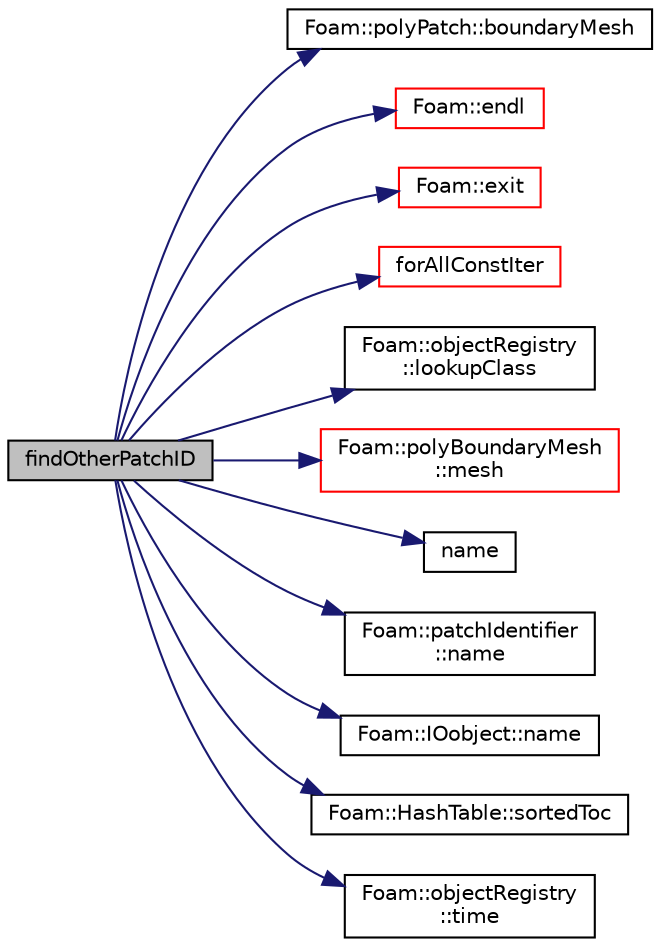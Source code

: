 digraph "findOtherPatchID"
{
  bgcolor="transparent";
  edge [fontname="Helvetica",fontsize="10",labelfontname="Helvetica",labelfontsize="10"];
  node [fontname="Helvetica",fontsize="10",shape=record];
  rankdir="LR";
  Node202 [label="findOtherPatchID",height=0.2,width=0.4,color="black", fillcolor="grey75", style="filled", fontcolor="black"];
  Node202 -> Node203 [color="midnightblue",fontsize="10",style="solid",fontname="Helvetica"];
  Node203 [label="Foam::polyPatch::boundaryMesh",height=0.2,width=0.4,color="black",URL="$a28633.html#a729e6b97bfa357ec46f60ff7f2e7779a",tooltip="Return boundaryMesh reference. "];
  Node202 -> Node204 [color="midnightblue",fontsize="10",style="solid",fontname="Helvetica"];
  Node204 [label="Foam::endl",height=0.2,width=0.4,color="red",URL="$a21851.html#a2db8fe02a0d3909e9351bb4275b23ce4",tooltip="Add newline and flush stream. "];
  Node202 -> Node206 [color="midnightblue",fontsize="10",style="solid",fontname="Helvetica"];
  Node206 [label="Foam::exit",height=0.2,width=0.4,color="red",URL="$a21851.html#a06ca7250d8e89caf05243ec094843642"];
  Node202 -> Node253 [color="midnightblue",fontsize="10",style="solid",fontname="Helvetica"];
  Node253 [label="forAllConstIter",height=0.2,width=0.4,color="red",URL="$a39311.html#ae21e2836509b0fa7f7cedf6493b11b09"];
  Node202 -> Node501 [color="midnightblue",fontsize="10",style="solid",fontname="Helvetica"];
  Node501 [label="Foam::objectRegistry\l::lookupClass",height=0.2,width=0.4,color="black",URL="$a27433.html#ad20408e9bd7b5446e5bd0dc70b751705",tooltip="Lookup and return all objects of the given Type. "];
  Node202 -> Node502 [color="midnightblue",fontsize="10",style="solid",fontname="Helvetica"];
  Node502 [label="Foam::polyBoundaryMesh\l::mesh",height=0.2,width=0.4,color="red",URL="$a28557.html#ae78c91f8ff731c07ccc4351d9fe861ba",tooltip="Return the mesh reference. "];
  Node202 -> Node580 [color="midnightblue",fontsize="10",style="solid",fontname="Helvetica"];
  Node580 [label="name",height=0.2,width=0.4,color="black",URL="$a28269.html#ade4113569ef0db70665fded275a5e38e",tooltip="Name of patchGroup. "];
  Node202 -> Node513 [color="midnightblue",fontsize="10",style="solid",fontname="Helvetica"];
  Node513 [label="Foam::patchIdentifier\l::name",height=0.2,width=0.4,color="black",URL="$a28273.html#acc80e00a8ac919288fb55bd14cc88bf6",tooltip="Return name. "];
  Node202 -> Node268 [color="midnightblue",fontsize="10",style="solid",fontname="Helvetica"];
  Node268 [label="Foam::IOobject::name",height=0.2,width=0.4,color="black",URL="$a27249.html#acc80e00a8ac919288fb55bd14cc88bf6",tooltip="Return name. "];
  Node202 -> Node581 [color="midnightblue",fontsize="10",style="solid",fontname="Helvetica"];
  Node581 [label="Foam::HashTable::sortedToc",height=0.2,width=0.4,color="black",URL="$a26841.html#a00e373a2c0d6161c4bcdc4453c1bb35e",tooltip="Return the table of contents as a sorted list. "];
  Node202 -> Node278 [color="midnightblue",fontsize="10",style="solid",fontname="Helvetica"];
  Node278 [label="Foam::objectRegistry\l::time",height=0.2,width=0.4,color="black",URL="$a27433.html#a0d94096809fe3376b29a2a29ca11bb18",tooltip="Return time. "];
}
